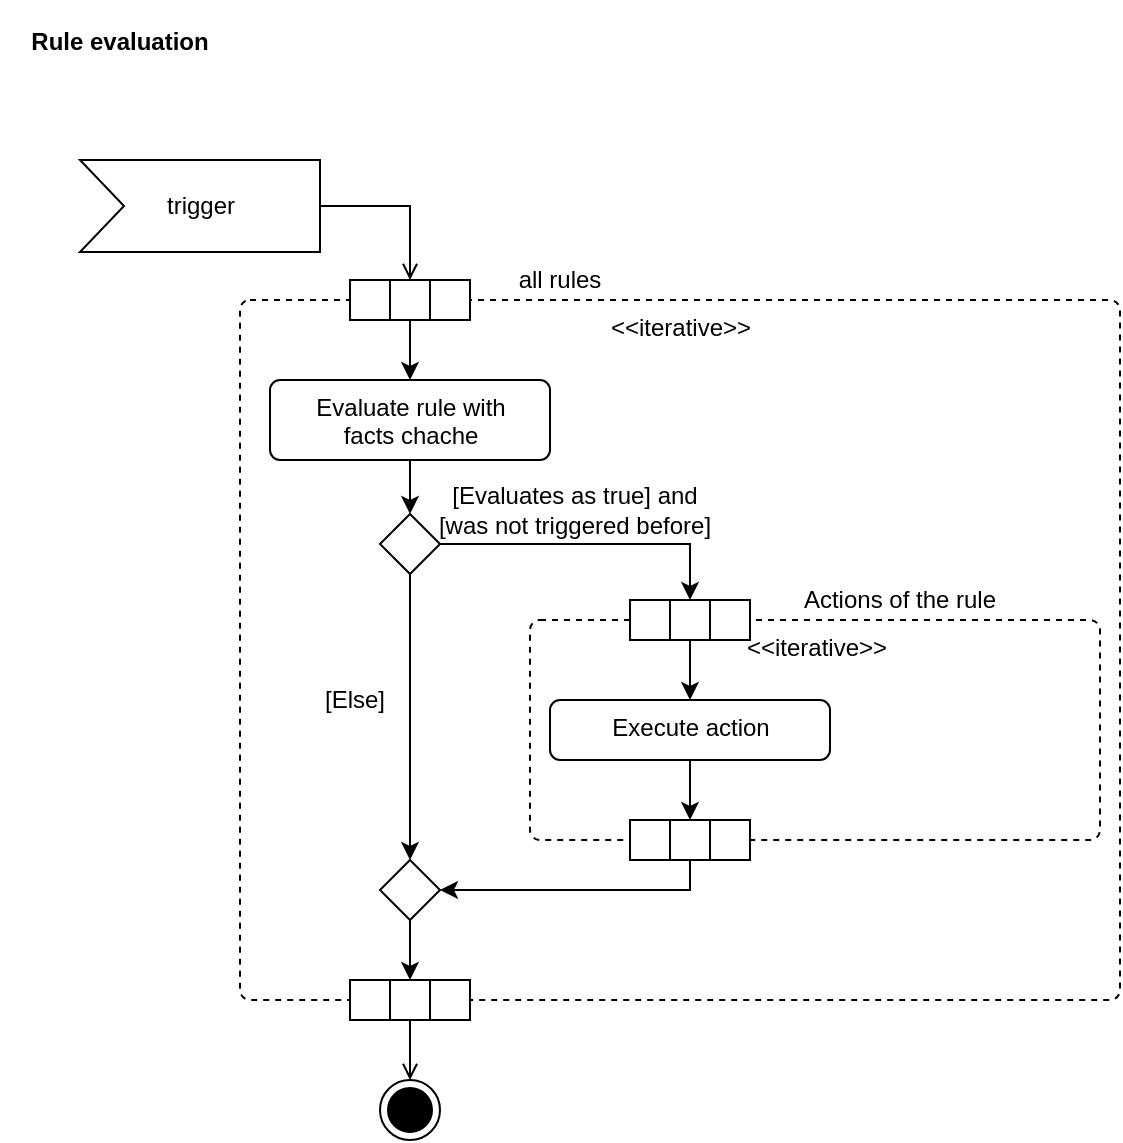 <mxfile version="14.5.4" type="device"><diagram id="_HlGVEaqAZxdPshSwoPi" name="Seite-1"><mxGraphModel dx="1422" dy="882" grid="1" gridSize="10" guides="1" tooltips="1" connect="1" arrows="1" fold="1" page="1" pageScale="1" pageWidth="1169" pageHeight="827" math="0" shadow="0"><root><mxCell id="0"/><mxCell id="1" parent="0"/><mxCell id="-U1kOQq9TVPS98YcbkFf-1" value="Rule evaluation" style="text;align=center;fontStyle=1;verticalAlign=middle;spacingLeft=3;spacingRight=3;strokeColor=none;rotatable=0;points=[[0,0.5],[1,0.5]];portConstraint=eastwest;" parent="1" vertex="1"><mxGeometry width="120" height="40" as="geometry"/></mxCell><mxCell id="-U1kOQq9TVPS98YcbkFf-30" style="edgeStyle=none;rounded=0;orthogonalLoop=1;jettySize=auto;html=1;entryX=0.5;entryY=0;entryDx=0;entryDy=0;endArrow=open;endFill=0;exitX=0.5;exitY=1;exitDx=0;exitDy=0;" parent="1" source="BTUa0SAhkxaCNBkQl_uD-55" target="-U1kOQq9TVPS98YcbkFf-29" edge="1"><mxGeometry relative="1" as="geometry"><mxPoint x="205" y="630" as="sourcePoint"/></mxGeometry></mxCell><mxCell id="-U1kOQq9TVPS98YcbkFf-17" style="edgeStyle=orthogonalEdgeStyle;rounded=0;orthogonalLoop=1;jettySize=auto;html=1;entryX=0.5;entryY=0;entryDx=0;entryDy=0;endArrow=open;endFill=0;" parent="1" source="-U1kOQq9TVPS98YcbkFf-16" target="-U1kOQq9TVPS98YcbkFf-37" edge="1"><mxGeometry relative="1" as="geometry"><mxPoint x="360" y="170" as="targetPoint"/></mxGeometry></mxCell><mxCell id="-U1kOQq9TVPS98YcbkFf-16" value="trigger" style="html=1;shadow=0;dashed=0;align=center;verticalAlign=middle;shape=mxgraph.arrows2.arrow;dy=0;dx=0;notch=22;" parent="1" vertex="1"><mxGeometry x="40" y="80" width="120" height="46" as="geometry"/></mxCell><mxCell id="-U1kOQq9TVPS98YcbkFf-29" value="" style="ellipse;html=1;shape=endState;fillColor=#000000;strokeColor=#000000;" parent="1" vertex="1"><mxGeometry x="190" y="540" width="30" height="30" as="geometry"/></mxCell><mxCell id="-U1kOQq9TVPS98YcbkFf-34" value="&amp;lt;&amp;lt;iterative&amp;gt;&amp;gt;" style="html=1;align=center;verticalAlign=top;rounded=1;absoluteArcSize=1;arcSize=10;dashed=1;" parent="1" vertex="1"><mxGeometry x="120" y="150" width="440" height="350" as="geometry"/></mxCell><mxCell id="-U1kOQq9TVPS98YcbkFf-35" value="" style="group" parent="1" vertex="1" connectable="0"><mxGeometry x="175" y="140" width="60" height="20" as="geometry"/></mxCell><mxCell id="-U1kOQq9TVPS98YcbkFf-36" value="" style="rounded=0;whiteSpace=wrap;html=1;" parent="-U1kOQq9TVPS98YcbkFf-35" vertex="1"><mxGeometry width="20" height="20" as="geometry"/></mxCell><mxCell id="-U1kOQq9TVPS98YcbkFf-37" value="" style="rounded=0;whiteSpace=wrap;html=1;" parent="-U1kOQq9TVPS98YcbkFf-35" vertex="1"><mxGeometry x="20" width="20" height="20" as="geometry"/></mxCell><mxCell id="-U1kOQq9TVPS98YcbkFf-38" value="" style="rounded=0;whiteSpace=wrap;html=1;" parent="-U1kOQq9TVPS98YcbkFf-35" vertex="1"><mxGeometry x="40" width="20" height="20" as="geometry"/></mxCell><mxCell id="BTUa0SAhkxaCNBkQl_uD-1" value="&lt;div&gt;all rules&lt;/div&gt;" style="text;html=1;strokeColor=none;fillColor=none;align=center;verticalAlign=middle;whiteSpace=wrap;rounded=0;" parent="1" vertex="1"><mxGeometry x="235" y="130" width="90" height="20" as="geometry"/></mxCell><mxCell id="BTUa0SAhkxaCNBkQl_uD-16" style="edgeStyle=none;rounded=0;orthogonalLoop=1;jettySize=auto;html=1;entryX=0.5;entryY=0;entryDx=0;entryDy=0;" parent="1" source="-U1kOQq9TVPS98YcbkFf-37" target="BTUa0SAhkxaCNBkQl_uD-21" edge="1"><mxGeometry relative="1" as="geometry"><mxPoint x="205" y="30" as="targetPoint"/></mxGeometry></mxCell><mxCell id="BTUa0SAhkxaCNBkQl_uD-30" style="edgeStyle=none;rounded=0;orthogonalLoop=1;jettySize=auto;html=1;" parent="1" source="BTUa0SAhkxaCNBkQl_uD-21" target="BTUa0SAhkxaCNBkQl_uD-29" edge="1"><mxGeometry relative="1" as="geometry"/></mxCell><mxCell id="BTUa0SAhkxaCNBkQl_uD-21" value="Evaluate rule with&lt;br&gt;facts chache" style="html=1;align=center;verticalAlign=top;rounded=1;absoluteArcSize=1;arcSize=10;dashed=0;" parent="1" vertex="1"><mxGeometry x="135" y="190" width="140" height="40" as="geometry"/></mxCell><mxCell id="BTUa0SAhkxaCNBkQl_uD-32" style="edgeStyle=none;rounded=0;orthogonalLoop=1;jettySize=auto;html=1;" parent="1" source="BTUa0SAhkxaCNBkQl_uD-29" target="BTUa0SAhkxaCNBkQl_uD-31" edge="1"><mxGeometry relative="1" as="geometry"/></mxCell><mxCell id="BTUa0SAhkxaCNBkQl_uD-48" style="edgeStyle=orthogonalEdgeStyle;rounded=0;orthogonalLoop=1;jettySize=auto;html=1;exitX=1;exitY=0.5;exitDx=0;exitDy=0;" parent="1" source="BTUa0SAhkxaCNBkQl_uD-29" target="BTUa0SAhkxaCNBkQl_uD-42" edge="1"><mxGeometry relative="1" as="geometry"><mxPoint x="445" y="260" as="targetPoint"/><mxPoint x="375" y="240" as="sourcePoint"/></mxGeometry></mxCell><mxCell id="BTUa0SAhkxaCNBkQl_uD-29" value="" style="rhombus;" parent="1" vertex="1"><mxGeometry x="190" y="257" width="30" height="30" as="geometry"/></mxCell><mxCell id="BTUa0SAhkxaCNBkQl_uD-57" style="edgeStyle=none;rounded=0;orthogonalLoop=1;jettySize=auto;html=1;" parent="1" source="BTUa0SAhkxaCNBkQl_uD-31" target="BTUa0SAhkxaCNBkQl_uD-55" edge="1"><mxGeometry relative="1" as="geometry"/></mxCell><mxCell id="BTUa0SAhkxaCNBkQl_uD-31" value="" style="rhombus;" parent="1" vertex="1"><mxGeometry x="190" y="430" width="30" height="30" as="geometry"/></mxCell><mxCell id="BTUa0SAhkxaCNBkQl_uD-33" value="[Else]" style="text;html=1;strokeColor=none;fillColor=none;align=center;verticalAlign=middle;whiteSpace=wrap;rounded=0;" parent="1" vertex="1"><mxGeometry x="160" y="340" width="35" height="20" as="geometry"/></mxCell><mxCell id="BTUa0SAhkxaCNBkQl_uD-34" value="&amp;lt;&amp;lt;iterative&amp;gt;&amp;gt;" style="html=1;align=center;verticalAlign=top;rounded=1;absoluteArcSize=1;arcSize=10;dashed=1;" parent="1" vertex="1"><mxGeometry x="265" y="310" width="285" height="110" as="geometry"/></mxCell><mxCell id="BTUa0SAhkxaCNBkQl_uD-36" value="" style="group" parent="1" vertex="1" connectable="0"><mxGeometry x="315" y="410" width="60" height="20" as="geometry"/></mxCell><mxCell id="BTUa0SAhkxaCNBkQl_uD-37" value="" style="rounded=0;whiteSpace=wrap;html=1;" parent="BTUa0SAhkxaCNBkQl_uD-36" vertex="1"><mxGeometry width="20" height="20" as="geometry"/></mxCell><mxCell id="BTUa0SAhkxaCNBkQl_uD-38" value="" style="rounded=0;whiteSpace=wrap;html=1;" parent="BTUa0SAhkxaCNBkQl_uD-36" vertex="1"><mxGeometry x="20" width="20" height="20" as="geometry"/></mxCell><mxCell id="BTUa0SAhkxaCNBkQl_uD-39" value="" style="rounded=0;whiteSpace=wrap;html=1;" parent="BTUa0SAhkxaCNBkQl_uD-36" vertex="1"><mxGeometry x="40" width="20" height="20" as="geometry"/></mxCell><mxCell id="BTUa0SAhkxaCNBkQl_uD-40" value="" style="group" parent="1" vertex="1" connectable="0"><mxGeometry x="315" y="300" width="60" height="20" as="geometry"/></mxCell><mxCell id="BTUa0SAhkxaCNBkQl_uD-41" value="" style="rounded=0;whiteSpace=wrap;html=1;" parent="BTUa0SAhkxaCNBkQl_uD-40" vertex="1"><mxGeometry width="20" height="20" as="geometry"/></mxCell><mxCell id="BTUa0SAhkxaCNBkQl_uD-42" value="" style="rounded=0;whiteSpace=wrap;html=1;" parent="BTUa0SAhkxaCNBkQl_uD-40" vertex="1"><mxGeometry x="20" width="20" height="20" as="geometry"/></mxCell><mxCell id="BTUa0SAhkxaCNBkQl_uD-43" value="" style="rounded=0;whiteSpace=wrap;html=1;" parent="BTUa0SAhkxaCNBkQl_uD-40" vertex="1"><mxGeometry x="40" width="20" height="20" as="geometry"/></mxCell><mxCell id="BTUa0SAhkxaCNBkQl_uD-45" value="[Evaluates as true] and &lt;br&gt;[was not triggered before]" style="text;html=1;strokeColor=none;fillColor=none;align=center;verticalAlign=middle;whiteSpace=wrap;rounded=0;" parent="1" vertex="1"><mxGeometry x="215" y="240" width="145" height="30" as="geometry"/></mxCell><mxCell id="BTUa0SAhkxaCNBkQl_uD-46" value="Actions of the rule" style="text;html=1;strokeColor=none;fillColor=none;align=center;verticalAlign=middle;whiteSpace=wrap;rounded=0;" parent="1" vertex="1"><mxGeometry x="385" y="290" width="130" height="20" as="geometry"/></mxCell><mxCell id="BTUa0SAhkxaCNBkQl_uD-51" style="edgeStyle=none;rounded=0;orthogonalLoop=1;jettySize=auto;html=1;" parent="1" source="BTUa0SAhkxaCNBkQl_uD-49" target="BTUa0SAhkxaCNBkQl_uD-38" edge="1"><mxGeometry relative="1" as="geometry"/></mxCell><mxCell id="BTUa0SAhkxaCNBkQl_uD-49" value="Execute action" style="html=1;align=center;verticalAlign=top;rounded=1;absoluteArcSize=1;arcSize=10;dashed=0;" parent="1" vertex="1"><mxGeometry x="275" y="350" width="140" height="30" as="geometry"/></mxCell><mxCell id="BTUa0SAhkxaCNBkQl_uD-50" style="edgeStyle=none;rounded=0;orthogonalLoop=1;jettySize=auto;html=1;entryX=0.5;entryY=0;entryDx=0;entryDy=0;" parent="1" source="BTUa0SAhkxaCNBkQl_uD-42" target="BTUa0SAhkxaCNBkQl_uD-49" edge="1"><mxGeometry relative="1" as="geometry"/></mxCell><mxCell id="BTUa0SAhkxaCNBkQl_uD-52" style="edgeStyle=orthogonalEdgeStyle;rounded=0;orthogonalLoop=1;jettySize=auto;html=1;" parent="1" source="BTUa0SAhkxaCNBkQl_uD-38" target="BTUa0SAhkxaCNBkQl_uD-31" edge="1"><mxGeometry relative="1" as="geometry"><Array as="points"><mxPoint x="345" y="445"/></Array></mxGeometry></mxCell><mxCell id="BTUa0SAhkxaCNBkQl_uD-53" value="" style="group" parent="1" vertex="1" connectable="0"><mxGeometry x="175" y="490" width="60" height="20" as="geometry"/></mxCell><mxCell id="BTUa0SAhkxaCNBkQl_uD-54" value="" style="rounded=0;whiteSpace=wrap;html=1;" parent="BTUa0SAhkxaCNBkQl_uD-53" vertex="1"><mxGeometry width="20" height="20" as="geometry"/></mxCell><mxCell id="BTUa0SAhkxaCNBkQl_uD-55" value="" style="rounded=0;whiteSpace=wrap;html=1;" parent="BTUa0SAhkxaCNBkQl_uD-53" vertex="1"><mxGeometry x="20" width="20" height="20" as="geometry"/></mxCell><mxCell id="BTUa0SAhkxaCNBkQl_uD-56" value="" style="rounded=0;whiteSpace=wrap;html=1;" parent="BTUa0SAhkxaCNBkQl_uD-53" vertex="1"><mxGeometry x="40" width="20" height="20" as="geometry"/></mxCell></root></mxGraphModel></diagram></mxfile>